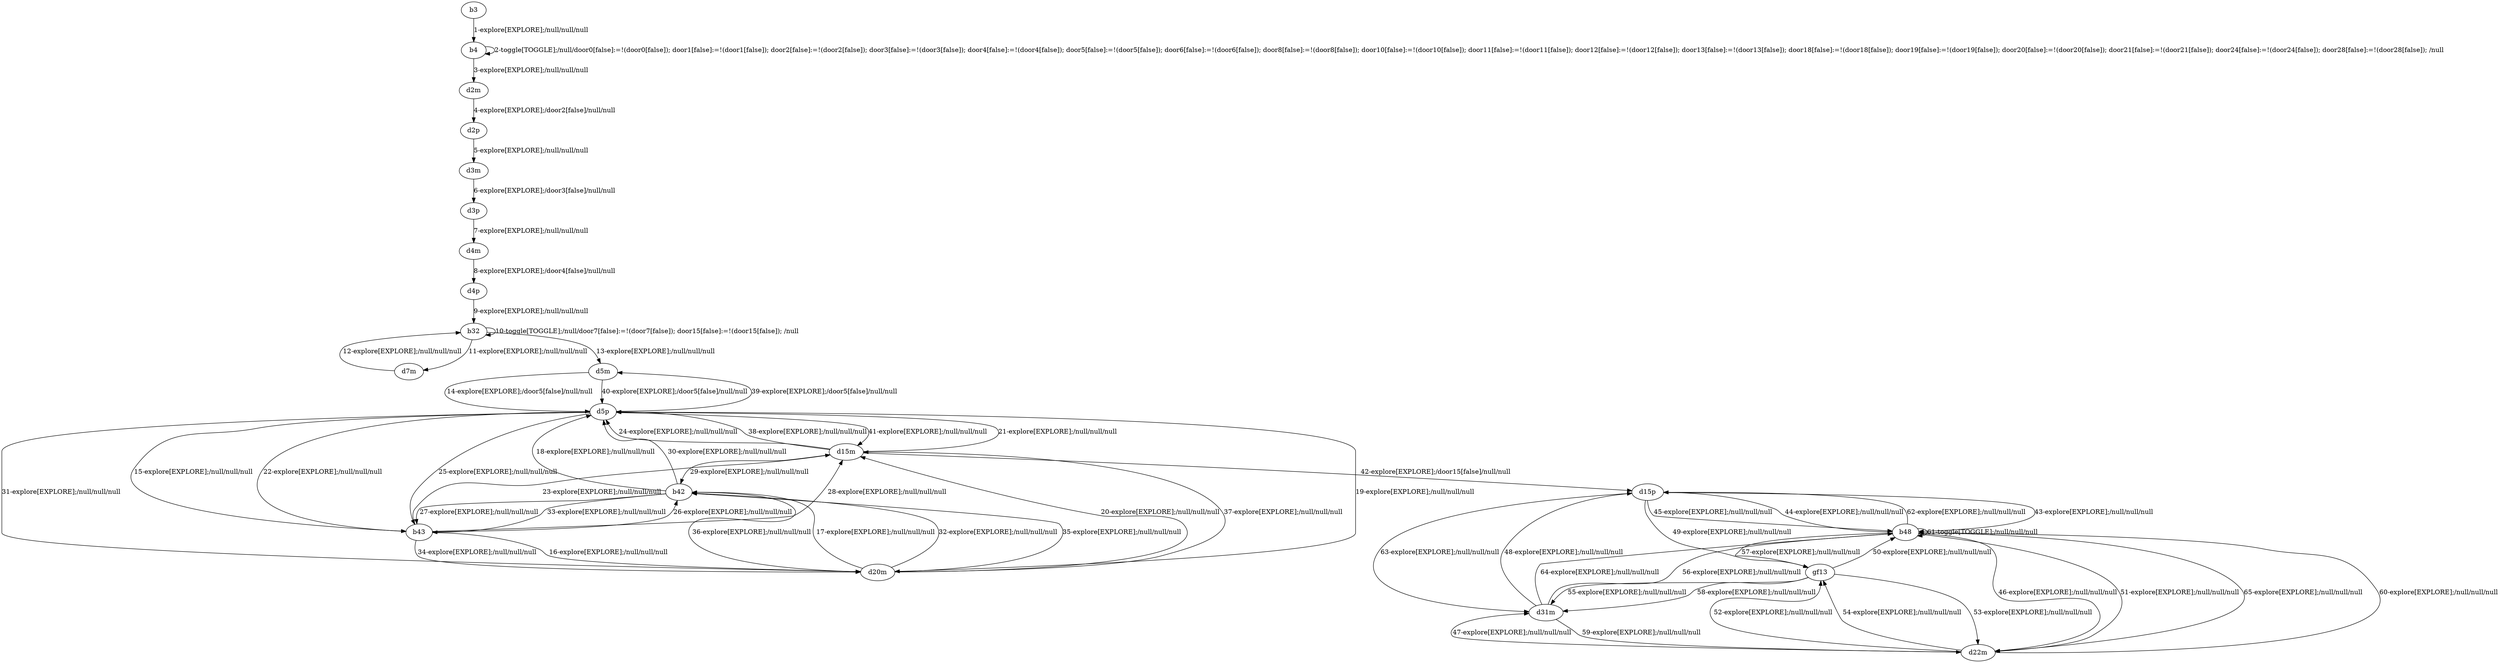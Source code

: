 # Total number of goals covered by this test: 1
# gf13 --> d22m

digraph g {
"b3" -> "b4" [label = "1-explore[EXPLORE];/null/null/null"];
"b4" -> "b4" [label = "2-toggle[TOGGLE];/null/door0[false]:=!(door0[false]); door1[false]:=!(door1[false]); door2[false]:=!(door2[false]); door3[false]:=!(door3[false]); door4[false]:=!(door4[false]); door5[false]:=!(door5[false]); door6[false]:=!(door6[false]); door8[false]:=!(door8[false]); door10[false]:=!(door10[false]); door11[false]:=!(door11[false]); door12[false]:=!(door12[false]); door13[false]:=!(door13[false]); door18[false]:=!(door18[false]); door19[false]:=!(door19[false]); door20[false]:=!(door20[false]); door21[false]:=!(door21[false]); door24[false]:=!(door24[false]); door28[false]:=!(door28[false]); /null"];
"b4" -> "d2m" [label = "3-explore[EXPLORE];/null/null/null"];
"d2m" -> "d2p" [label = "4-explore[EXPLORE];/door2[false]/null/null"];
"d2p" -> "d3m" [label = "5-explore[EXPLORE];/null/null/null"];
"d3m" -> "d3p" [label = "6-explore[EXPLORE];/door3[false]/null/null"];
"d3p" -> "d4m" [label = "7-explore[EXPLORE];/null/null/null"];
"d4m" -> "d4p" [label = "8-explore[EXPLORE];/door4[false]/null/null"];
"d4p" -> "b32" [label = "9-explore[EXPLORE];/null/null/null"];
"b32" -> "b32" [label = "10-toggle[TOGGLE];/null/door7[false]:=!(door7[false]); door15[false]:=!(door15[false]); /null"];
"b32" -> "d7m" [label = "11-explore[EXPLORE];/null/null/null"];
"d7m" -> "b32" [label = "12-explore[EXPLORE];/null/null/null"];
"b32" -> "d5m" [label = "13-explore[EXPLORE];/null/null/null"];
"d5m" -> "d5p" [label = "14-explore[EXPLORE];/door5[false]/null/null"];
"d5p" -> "b43" [label = "15-explore[EXPLORE];/null/null/null"];
"b43" -> "d20m" [label = "16-explore[EXPLORE];/null/null/null"];
"d20m" -> "b42" [label = "17-explore[EXPLORE];/null/null/null"];
"b42" -> "d5p" [label = "18-explore[EXPLORE];/null/null/null"];
"d5p" -> "d20m" [label = "19-explore[EXPLORE];/null/null/null"];
"d20m" -> "d15m" [label = "20-explore[EXPLORE];/null/null/null"];
"d15m" -> "d5p" [label = "21-explore[EXPLORE];/null/null/null"];
"d5p" -> "b43" [label = "22-explore[EXPLORE];/null/null/null"];
"b43" -> "d15m" [label = "23-explore[EXPLORE];/null/null/null"];
"d15m" -> "d5p" [label = "24-explore[EXPLORE];/null/null/null"];
"d5p" -> "b43" [label = "25-explore[EXPLORE];/null/null/null"];
"b43" -> "b42" [label = "26-explore[EXPLORE];/null/null/null"];
"b42" -> "b43" [label = "27-explore[EXPLORE];/null/null/null"];
"b43" -> "d15m" [label = "28-explore[EXPLORE];/null/null/null"];
"d15m" -> "b42" [label = "29-explore[EXPLORE];/null/null/null"];
"b42" -> "d5p" [label = "30-explore[EXPLORE];/null/null/null"];
"d5p" -> "d20m" [label = "31-explore[EXPLORE];/null/null/null"];
"d20m" -> "b42" [label = "32-explore[EXPLORE];/null/null/null"];
"b42" -> "b43" [label = "33-explore[EXPLORE];/null/null/null"];
"b43" -> "d20m" [label = "34-explore[EXPLORE];/null/null/null"];
"d20m" -> "b42" [label = "35-explore[EXPLORE];/null/null/null"];
"b42" -> "d20m" [label = "36-explore[EXPLORE];/null/null/null"];
"d20m" -> "d15m" [label = "37-explore[EXPLORE];/null/null/null"];
"d15m" -> "d5p" [label = "38-explore[EXPLORE];/null/null/null"];
"d5p" -> "d5m" [label = "39-explore[EXPLORE];/door5[false]/null/null"];
"d5m" -> "d5p" [label = "40-explore[EXPLORE];/door5[false]/null/null"];
"d5p" -> "d15m" [label = "41-explore[EXPLORE];/null/null/null"];
"d15m" -> "d15p" [label = "42-explore[EXPLORE];/door15[false]/null/null"];
"d15p" -> "b48" [label = "43-explore[EXPLORE];/null/null/null"];
"b48" -> "d15p" [label = "44-explore[EXPLORE];/null/null/null"];
"d15p" -> "b48" [label = "45-explore[EXPLORE];/null/null/null"];
"b48" -> "d22m" [label = "46-explore[EXPLORE];/null/null/null"];
"d22m" -> "d31m" [label = "47-explore[EXPLORE];/null/null/null"];
"d31m" -> "d15p" [label = "48-explore[EXPLORE];/null/null/null"];
"d15p" -> "gf13" [label = "49-explore[EXPLORE];/null/null/null"];
"gf13" -> "b48" [label = "50-explore[EXPLORE];/null/null/null"];
"b48" -> "d22m" [label = "51-explore[EXPLORE];/null/null/null"];
"d22m" -> "gf13" [label = "52-explore[EXPLORE];/null/null/null"];
"gf13" -> "d22m" [label = "53-explore[EXPLORE];/null/null/null"];
"d22m" -> "gf13" [label = "54-explore[EXPLORE];/null/null/null"];
"gf13" -> "d31m" [label = "55-explore[EXPLORE];/null/null/null"];
"d31m" -> "b48" [label = "56-explore[EXPLORE];/null/null/null"];
"b48" -> "gf13" [label = "57-explore[EXPLORE];/null/null/null"];
"gf13" -> "d31m" [label = "58-explore[EXPLORE];/null/null/null"];
"d31m" -> "d22m" [label = "59-explore[EXPLORE];/null/null/null"];
"d22m" -> "b48" [label = "60-explore[EXPLORE];/null/null/null"];
"b48" -> "b48" [label = "61-toggle[TOGGLE];/null/null/null"];
"b48" -> "d15p" [label = "62-explore[EXPLORE];/null/null/null"];
"d15p" -> "d31m" [label = "63-explore[EXPLORE];/null/null/null"];
"d31m" -> "b48" [label = "64-explore[EXPLORE];/null/null/null"];
"b48" -> "d22m" [label = "65-explore[EXPLORE];/null/null/null"];
}
